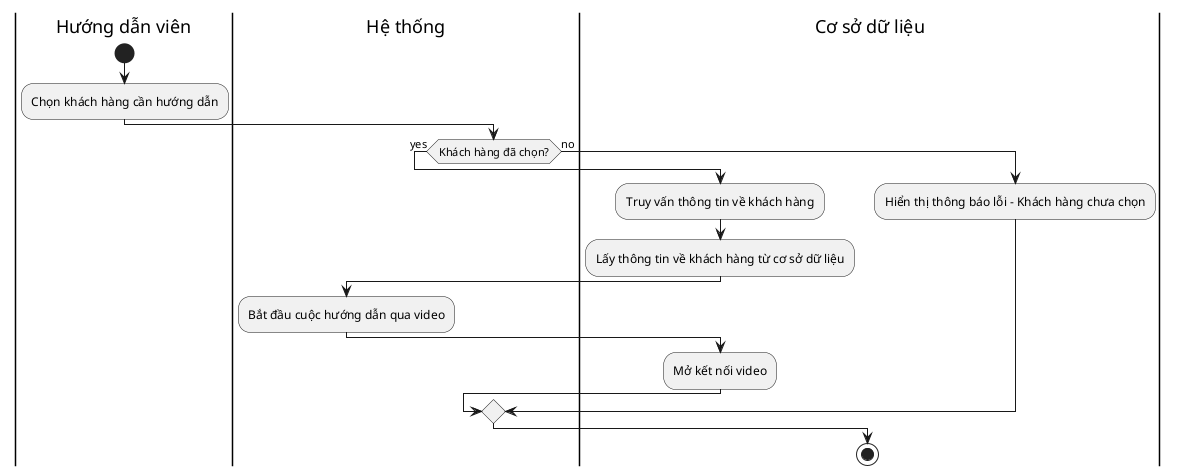 @startuml liveInstructions_activity_diagram
|Hướng dẫn viên|
start
:Chọn khách hàng cần hướng dẫn;
|Hệ thống|
if (Khách hàng đã chọn?) then (yes)
  |Cơ sở dữ liệu|
  :Truy vấn thông tin về khách hàng;
  :Lấy thông tin về khách hàng từ cơ sở dữ liệu;
  |Hệ thống|
  :Bắt đầu cuộc hướng dẫn qua video;
  |Cơ sở dữ liệu|
  :Mở kết nối video;
else (no)
  :Hiển thị thông báo lỗi - Khách hàng chưa chọn;
endif

stop
@enduml
